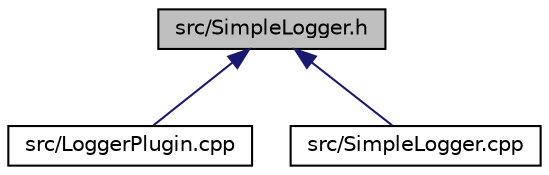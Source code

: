 digraph "src/SimpleLogger.h"
{
  edge [fontname="Helvetica",fontsize="10",labelfontname="Helvetica",labelfontsize="10"];
  node [fontname="Helvetica",fontsize="10",shape=record];
  Node4 [label="src/SimpleLogger.h",height=0.2,width=0.4,color="black", fillcolor="grey75", style="filled", fontcolor="black"];
  Node4 -> Node5 [dir="back",color="midnightblue",fontsize="10",style="solid",fontname="Helvetica"];
  Node5 [label="src/LoggerPlugin.cpp",height=0.2,width=0.4,color="black", fillcolor="white", style="filled",URL="$LoggerPlugin_8cpp.html",tooltip="Implementation of the object that exposes the Logger plugin components as QML objects. "];
  Node4 -> Node6 [dir="back",color="midnightblue",fontsize="10",style="solid",fontname="Helvetica"];
  Node6 [label="src/SimpleLogger.cpp",height=0.2,width=0.4,color="black", fillcolor="white", style="filled",URL="$SimpleLogger_8cpp.html",tooltip="Source for a simple line-by-line logger. "];
}
